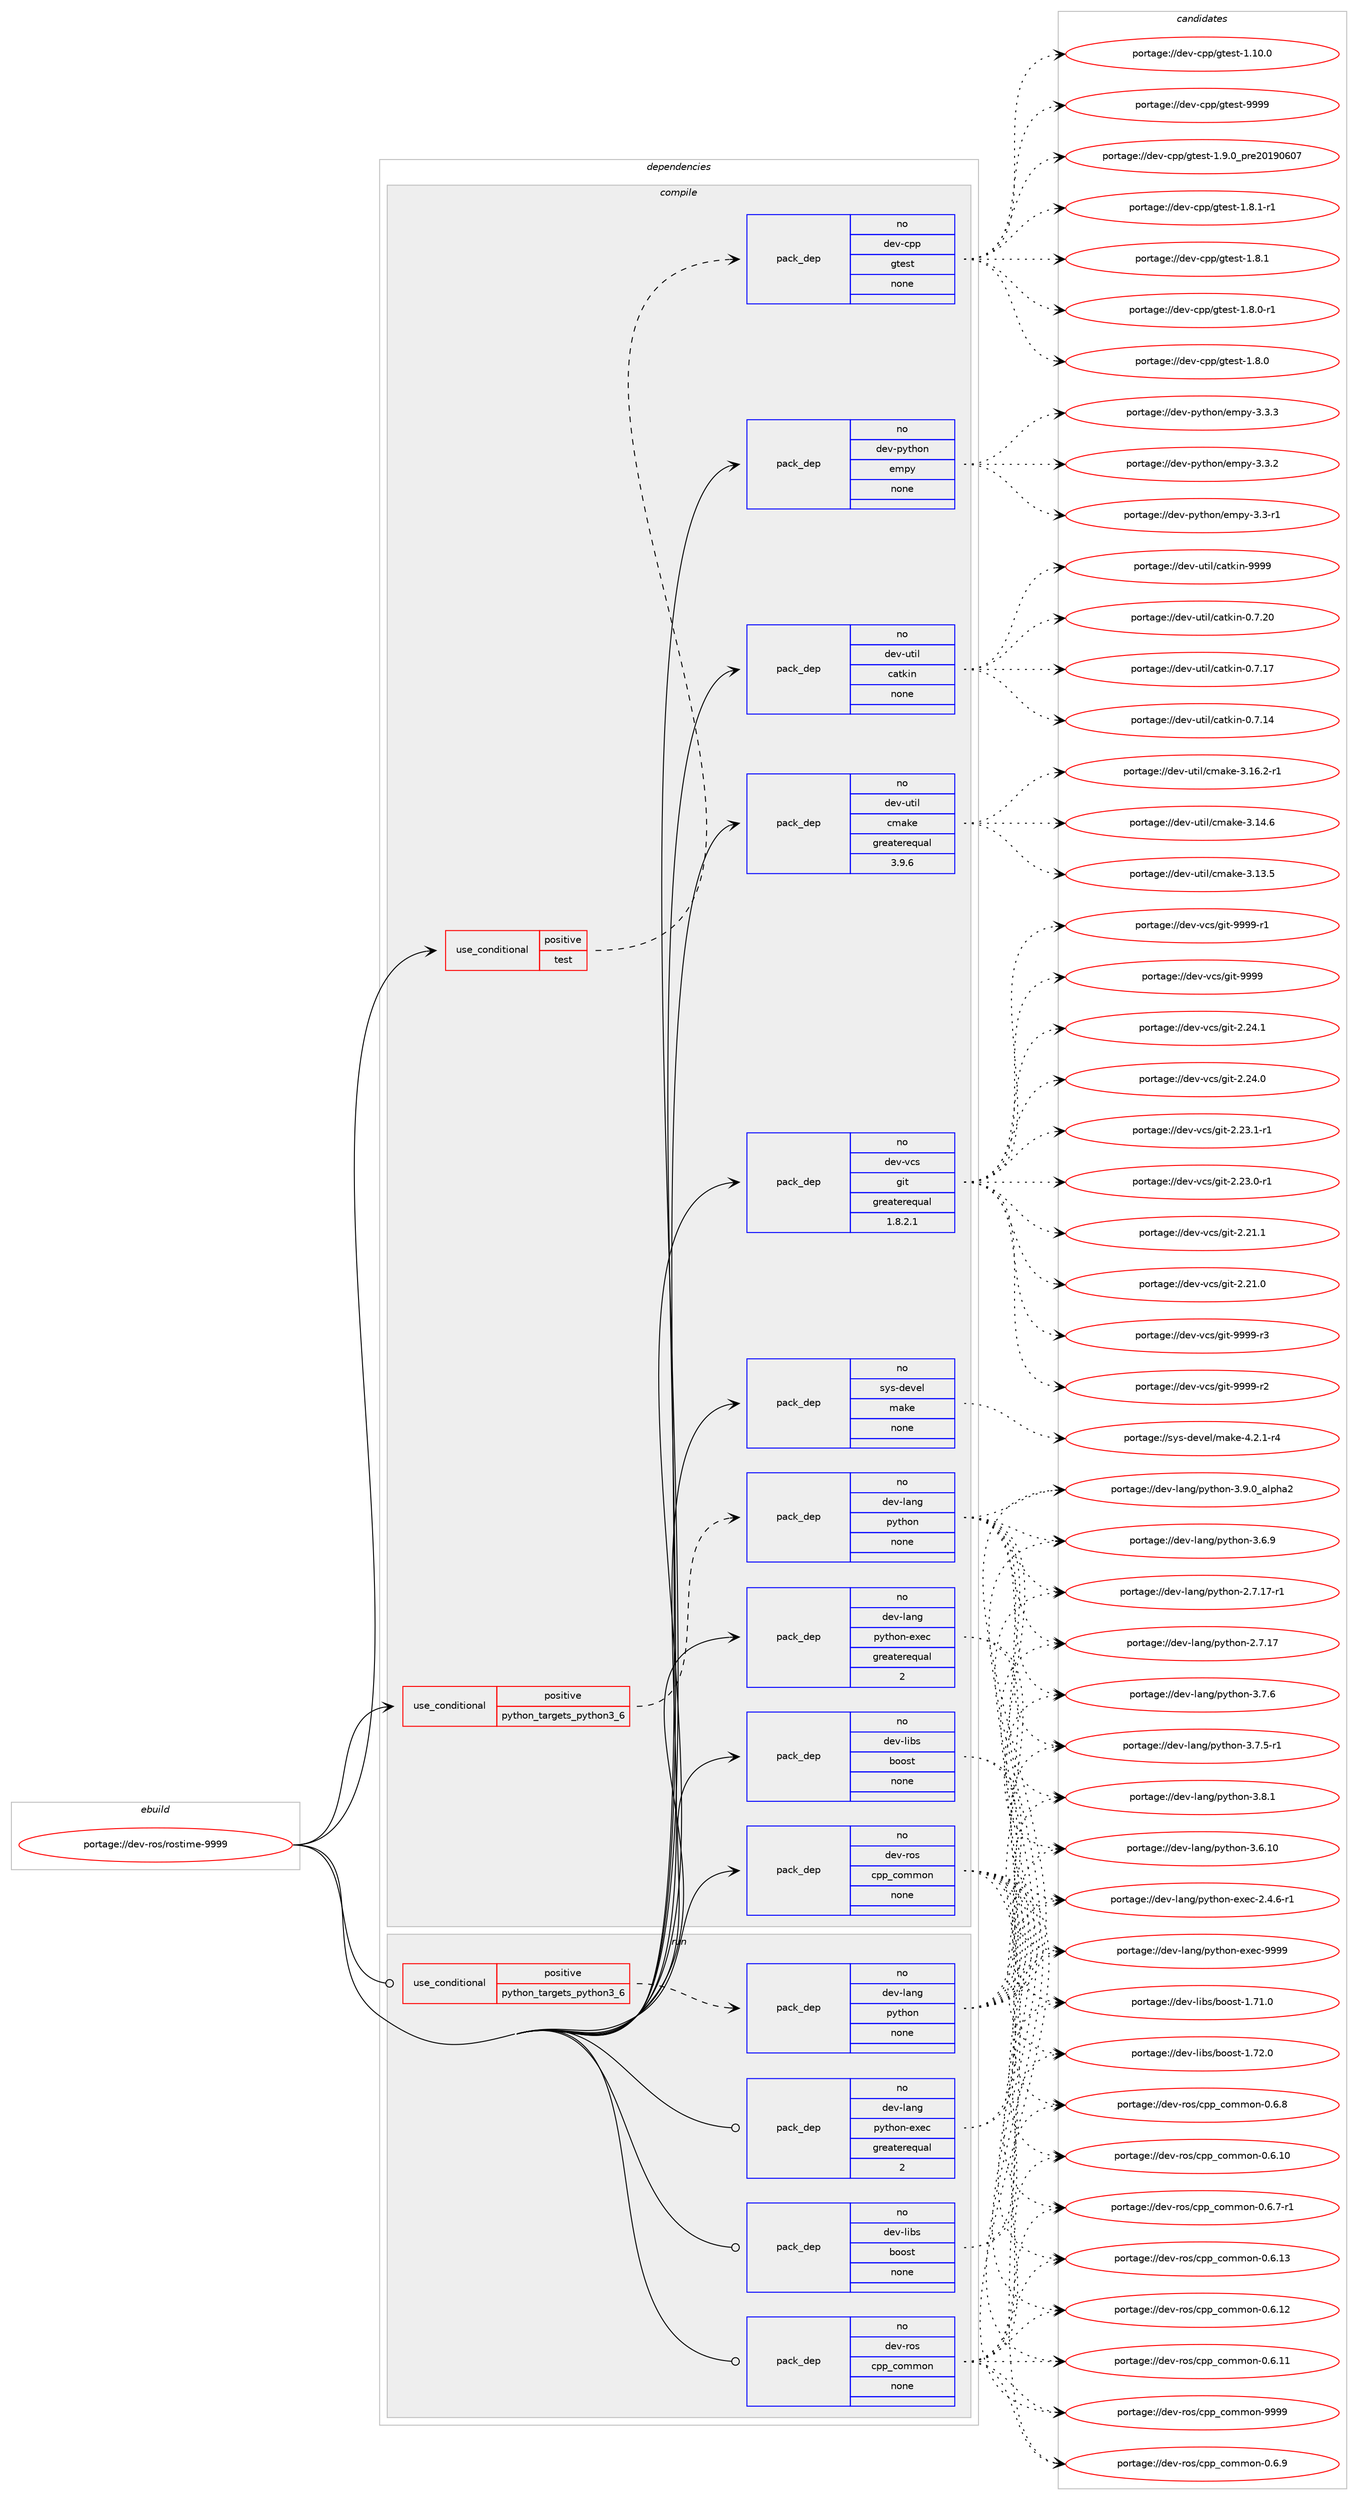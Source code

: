 digraph prolog {

# *************
# Graph options
# *************

newrank=true;
concentrate=true;
compound=true;
graph [rankdir=LR,fontname=Helvetica,fontsize=10,ranksep=1.5];#, ranksep=2.5, nodesep=0.2];
edge  [arrowhead=vee];
node  [fontname=Helvetica,fontsize=10];

# **********
# The ebuild
# **********

subgraph cluster_leftcol {
color=gray;
label=<<i>ebuild</i>>;
id [label="portage://dev-ros/rostime-9999", color=red, width=4, href="../dev-ros/rostime-9999.svg"];
}

# ****************
# The dependencies
# ****************

subgraph cluster_midcol {
color=gray;
label=<<i>dependencies</i>>;
subgraph cluster_compile {
fillcolor="#eeeeee";
style=filled;
label=<<i>compile</i>>;
subgraph cond97245 {
dependency384088 [label=<<TABLE BORDER="0" CELLBORDER="1" CELLSPACING="0" CELLPADDING="4"><TR><TD ROWSPAN="3" CELLPADDING="10">use_conditional</TD></TR><TR><TD>positive</TD></TR><TR><TD>python_targets_python3_6</TD></TR></TABLE>>, shape=none, color=red];
subgraph pack281990 {
dependency384089 [label=<<TABLE BORDER="0" CELLBORDER="1" CELLSPACING="0" CELLPADDING="4" WIDTH="220"><TR><TD ROWSPAN="6" CELLPADDING="30">pack_dep</TD></TR><TR><TD WIDTH="110">no</TD></TR><TR><TD>dev-lang</TD></TR><TR><TD>python</TD></TR><TR><TD>none</TD></TR><TR><TD></TD></TR></TABLE>>, shape=none, color=blue];
}
dependency384088:e -> dependency384089:w [weight=20,style="dashed",arrowhead="vee"];
}
id:e -> dependency384088:w [weight=20,style="solid",arrowhead="vee"];
subgraph cond97246 {
dependency384090 [label=<<TABLE BORDER="0" CELLBORDER="1" CELLSPACING="0" CELLPADDING="4"><TR><TD ROWSPAN="3" CELLPADDING="10">use_conditional</TD></TR><TR><TD>positive</TD></TR><TR><TD>test</TD></TR></TABLE>>, shape=none, color=red];
subgraph pack281991 {
dependency384091 [label=<<TABLE BORDER="0" CELLBORDER="1" CELLSPACING="0" CELLPADDING="4" WIDTH="220"><TR><TD ROWSPAN="6" CELLPADDING="30">pack_dep</TD></TR><TR><TD WIDTH="110">no</TD></TR><TR><TD>dev-cpp</TD></TR><TR><TD>gtest</TD></TR><TR><TD>none</TD></TR><TR><TD></TD></TR></TABLE>>, shape=none, color=blue];
}
dependency384090:e -> dependency384091:w [weight=20,style="dashed",arrowhead="vee"];
}
id:e -> dependency384090:w [weight=20,style="solid",arrowhead="vee"];
subgraph pack281992 {
dependency384092 [label=<<TABLE BORDER="0" CELLBORDER="1" CELLSPACING="0" CELLPADDING="4" WIDTH="220"><TR><TD ROWSPAN="6" CELLPADDING="30">pack_dep</TD></TR><TR><TD WIDTH="110">no</TD></TR><TR><TD>dev-lang</TD></TR><TR><TD>python-exec</TD></TR><TR><TD>greaterequal</TD></TR><TR><TD>2</TD></TR></TABLE>>, shape=none, color=blue];
}
id:e -> dependency384092:w [weight=20,style="solid",arrowhead="vee"];
subgraph pack281993 {
dependency384093 [label=<<TABLE BORDER="0" CELLBORDER="1" CELLSPACING="0" CELLPADDING="4" WIDTH="220"><TR><TD ROWSPAN="6" CELLPADDING="30">pack_dep</TD></TR><TR><TD WIDTH="110">no</TD></TR><TR><TD>dev-libs</TD></TR><TR><TD>boost</TD></TR><TR><TD>none</TD></TR><TR><TD></TD></TR></TABLE>>, shape=none, color=blue];
}
id:e -> dependency384093:w [weight=20,style="solid",arrowhead="vee"];
subgraph pack281994 {
dependency384094 [label=<<TABLE BORDER="0" CELLBORDER="1" CELLSPACING="0" CELLPADDING="4" WIDTH="220"><TR><TD ROWSPAN="6" CELLPADDING="30">pack_dep</TD></TR><TR><TD WIDTH="110">no</TD></TR><TR><TD>dev-python</TD></TR><TR><TD>empy</TD></TR><TR><TD>none</TD></TR><TR><TD></TD></TR></TABLE>>, shape=none, color=blue];
}
id:e -> dependency384094:w [weight=20,style="solid",arrowhead="vee"];
subgraph pack281995 {
dependency384095 [label=<<TABLE BORDER="0" CELLBORDER="1" CELLSPACING="0" CELLPADDING="4" WIDTH="220"><TR><TD ROWSPAN="6" CELLPADDING="30">pack_dep</TD></TR><TR><TD WIDTH="110">no</TD></TR><TR><TD>dev-ros</TD></TR><TR><TD>cpp_common</TD></TR><TR><TD>none</TD></TR><TR><TD></TD></TR></TABLE>>, shape=none, color=blue];
}
id:e -> dependency384095:w [weight=20,style="solid",arrowhead="vee"];
subgraph pack281996 {
dependency384096 [label=<<TABLE BORDER="0" CELLBORDER="1" CELLSPACING="0" CELLPADDING="4" WIDTH="220"><TR><TD ROWSPAN="6" CELLPADDING="30">pack_dep</TD></TR><TR><TD WIDTH="110">no</TD></TR><TR><TD>dev-util</TD></TR><TR><TD>catkin</TD></TR><TR><TD>none</TD></TR><TR><TD></TD></TR></TABLE>>, shape=none, color=blue];
}
id:e -> dependency384096:w [weight=20,style="solid",arrowhead="vee"];
subgraph pack281997 {
dependency384097 [label=<<TABLE BORDER="0" CELLBORDER="1" CELLSPACING="0" CELLPADDING="4" WIDTH="220"><TR><TD ROWSPAN="6" CELLPADDING="30">pack_dep</TD></TR><TR><TD WIDTH="110">no</TD></TR><TR><TD>dev-util</TD></TR><TR><TD>cmake</TD></TR><TR><TD>greaterequal</TD></TR><TR><TD>3.9.6</TD></TR></TABLE>>, shape=none, color=blue];
}
id:e -> dependency384097:w [weight=20,style="solid",arrowhead="vee"];
subgraph pack281998 {
dependency384098 [label=<<TABLE BORDER="0" CELLBORDER="1" CELLSPACING="0" CELLPADDING="4" WIDTH="220"><TR><TD ROWSPAN="6" CELLPADDING="30">pack_dep</TD></TR><TR><TD WIDTH="110">no</TD></TR><TR><TD>dev-vcs</TD></TR><TR><TD>git</TD></TR><TR><TD>greaterequal</TD></TR><TR><TD>1.8.2.1</TD></TR></TABLE>>, shape=none, color=blue];
}
id:e -> dependency384098:w [weight=20,style="solid",arrowhead="vee"];
subgraph pack281999 {
dependency384099 [label=<<TABLE BORDER="0" CELLBORDER="1" CELLSPACING="0" CELLPADDING="4" WIDTH="220"><TR><TD ROWSPAN="6" CELLPADDING="30">pack_dep</TD></TR><TR><TD WIDTH="110">no</TD></TR><TR><TD>sys-devel</TD></TR><TR><TD>make</TD></TR><TR><TD>none</TD></TR><TR><TD></TD></TR></TABLE>>, shape=none, color=blue];
}
id:e -> dependency384099:w [weight=20,style="solid",arrowhead="vee"];
}
subgraph cluster_compileandrun {
fillcolor="#eeeeee";
style=filled;
label=<<i>compile and run</i>>;
}
subgraph cluster_run {
fillcolor="#eeeeee";
style=filled;
label=<<i>run</i>>;
subgraph cond97247 {
dependency384100 [label=<<TABLE BORDER="0" CELLBORDER="1" CELLSPACING="0" CELLPADDING="4"><TR><TD ROWSPAN="3" CELLPADDING="10">use_conditional</TD></TR><TR><TD>positive</TD></TR><TR><TD>python_targets_python3_6</TD></TR></TABLE>>, shape=none, color=red];
subgraph pack282000 {
dependency384101 [label=<<TABLE BORDER="0" CELLBORDER="1" CELLSPACING="0" CELLPADDING="4" WIDTH="220"><TR><TD ROWSPAN="6" CELLPADDING="30">pack_dep</TD></TR><TR><TD WIDTH="110">no</TD></TR><TR><TD>dev-lang</TD></TR><TR><TD>python</TD></TR><TR><TD>none</TD></TR><TR><TD></TD></TR></TABLE>>, shape=none, color=blue];
}
dependency384100:e -> dependency384101:w [weight=20,style="dashed",arrowhead="vee"];
}
id:e -> dependency384100:w [weight=20,style="solid",arrowhead="odot"];
subgraph pack282001 {
dependency384102 [label=<<TABLE BORDER="0" CELLBORDER="1" CELLSPACING="0" CELLPADDING="4" WIDTH="220"><TR><TD ROWSPAN="6" CELLPADDING="30">pack_dep</TD></TR><TR><TD WIDTH="110">no</TD></TR><TR><TD>dev-lang</TD></TR><TR><TD>python-exec</TD></TR><TR><TD>greaterequal</TD></TR><TR><TD>2</TD></TR></TABLE>>, shape=none, color=blue];
}
id:e -> dependency384102:w [weight=20,style="solid",arrowhead="odot"];
subgraph pack282002 {
dependency384103 [label=<<TABLE BORDER="0" CELLBORDER="1" CELLSPACING="0" CELLPADDING="4" WIDTH="220"><TR><TD ROWSPAN="6" CELLPADDING="30">pack_dep</TD></TR><TR><TD WIDTH="110">no</TD></TR><TR><TD>dev-libs</TD></TR><TR><TD>boost</TD></TR><TR><TD>none</TD></TR><TR><TD></TD></TR></TABLE>>, shape=none, color=blue];
}
id:e -> dependency384103:w [weight=20,style="solid",arrowhead="odot"];
subgraph pack282003 {
dependency384104 [label=<<TABLE BORDER="0" CELLBORDER="1" CELLSPACING="0" CELLPADDING="4" WIDTH="220"><TR><TD ROWSPAN="6" CELLPADDING="30">pack_dep</TD></TR><TR><TD WIDTH="110">no</TD></TR><TR><TD>dev-ros</TD></TR><TR><TD>cpp_common</TD></TR><TR><TD>none</TD></TR><TR><TD></TD></TR></TABLE>>, shape=none, color=blue];
}
id:e -> dependency384104:w [weight=20,style="solid",arrowhead="odot"];
}
}

# **************
# The candidates
# **************

subgraph cluster_choices {
rank=same;
color=gray;
label=<<i>candidates</i>>;

subgraph choice281990 {
color=black;
nodesep=1;
choice10010111845108971101034711212111610411111045514657464895971081121049750 [label="portage://dev-lang/python-3.9.0_alpha2", color=red, width=4,href="../dev-lang/python-3.9.0_alpha2.svg"];
choice100101118451089711010347112121116104111110455146564649 [label="portage://dev-lang/python-3.8.1", color=red, width=4,href="../dev-lang/python-3.8.1.svg"];
choice100101118451089711010347112121116104111110455146554654 [label="portage://dev-lang/python-3.7.6", color=red, width=4,href="../dev-lang/python-3.7.6.svg"];
choice1001011184510897110103471121211161041111104551465546534511449 [label="portage://dev-lang/python-3.7.5-r1", color=red, width=4,href="../dev-lang/python-3.7.5-r1.svg"];
choice100101118451089711010347112121116104111110455146544657 [label="portage://dev-lang/python-3.6.9", color=red, width=4,href="../dev-lang/python-3.6.9.svg"];
choice10010111845108971101034711212111610411111045514654464948 [label="portage://dev-lang/python-3.6.10", color=red, width=4,href="../dev-lang/python-3.6.10.svg"];
choice100101118451089711010347112121116104111110455046554649554511449 [label="portage://dev-lang/python-2.7.17-r1", color=red, width=4,href="../dev-lang/python-2.7.17-r1.svg"];
choice10010111845108971101034711212111610411111045504655464955 [label="portage://dev-lang/python-2.7.17", color=red, width=4,href="../dev-lang/python-2.7.17.svg"];
dependency384089:e -> choice10010111845108971101034711212111610411111045514657464895971081121049750:w [style=dotted,weight="100"];
dependency384089:e -> choice100101118451089711010347112121116104111110455146564649:w [style=dotted,weight="100"];
dependency384089:e -> choice100101118451089711010347112121116104111110455146554654:w [style=dotted,weight="100"];
dependency384089:e -> choice1001011184510897110103471121211161041111104551465546534511449:w [style=dotted,weight="100"];
dependency384089:e -> choice100101118451089711010347112121116104111110455146544657:w [style=dotted,weight="100"];
dependency384089:e -> choice10010111845108971101034711212111610411111045514654464948:w [style=dotted,weight="100"];
dependency384089:e -> choice100101118451089711010347112121116104111110455046554649554511449:w [style=dotted,weight="100"];
dependency384089:e -> choice10010111845108971101034711212111610411111045504655464955:w [style=dotted,weight="100"];
}
subgraph choice281991 {
color=black;
nodesep=1;
choice1001011184599112112471031161011151164557575757 [label="portage://dev-cpp/gtest-9999", color=red, width=4,href="../dev-cpp/gtest-9999.svg"];
choice100101118459911211247103116101115116454946574648951121141015048495748544855 [label="portage://dev-cpp/gtest-1.9.0_pre20190607", color=red, width=4,href="../dev-cpp/gtest-1.9.0_pre20190607.svg"];
choice1001011184599112112471031161011151164549465646494511449 [label="portage://dev-cpp/gtest-1.8.1-r1", color=red, width=4,href="../dev-cpp/gtest-1.8.1-r1.svg"];
choice100101118459911211247103116101115116454946564649 [label="portage://dev-cpp/gtest-1.8.1", color=red, width=4,href="../dev-cpp/gtest-1.8.1.svg"];
choice1001011184599112112471031161011151164549465646484511449 [label="portage://dev-cpp/gtest-1.8.0-r1", color=red, width=4,href="../dev-cpp/gtest-1.8.0-r1.svg"];
choice100101118459911211247103116101115116454946564648 [label="portage://dev-cpp/gtest-1.8.0", color=red, width=4,href="../dev-cpp/gtest-1.8.0.svg"];
choice10010111845991121124710311610111511645494649484648 [label="portage://dev-cpp/gtest-1.10.0", color=red, width=4,href="../dev-cpp/gtest-1.10.0.svg"];
dependency384091:e -> choice1001011184599112112471031161011151164557575757:w [style=dotted,weight="100"];
dependency384091:e -> choice100101118459911211247103116101115116454946574648951121141015048495748544855:w [style=dotted,weight="100"];
dependency384091:e -> choice1001011184599112112471031161011151164549465646494511449:w [style=dotted,weight="100"];
dependency384091:e -> choice100101118459911211247103116101115116454946564649:w [style=dotted,weight="100"];
dependency384091:e -> choice1001011184599112112471031161011151164549465646484511449:w [style=dotted,weight="100"];
dependency384091:e -> choice100101118459911211247103116101115116454946564648:w [style=dotted,weight="100"];
dependency384091:e -> choice10010111845991121124710311610111511645494649484648:w [style=dotted,weight="100"];
}
subgraph choice281992 {
color=black;
nodesep=1;
choice10010111845108971101034711212111610411111045101120101994557575757 [label="portage://dev-lang/python-exec-9999", color=red, width=4,href="../dev-lang/python-exec-9999.svg"];
choice10010111845108971101034711212111610411111045101120101994550465246544511449 [label="portage://dev-lang/python-exec-2.4.6-r1", color=red, width=4,href="../dev-lang/python-exec-2.4.6-r1.svg"];
dependency384092:e -> choice10010111845108971101034711212111610411111045101120101994557575757:w [style=dotted,weight="100"];
dependency384092:e -> choice10010111845108971101034711212111610411111045101120101994550465246544511449:w [style=dotted,weight="100"];
}
subgraph choice281993 {
color=black;
nodesep=1;
choice1001011184510810598115479811111111511645494655504648 [label="portage://dev-libs/boost-1.72.0", color=red, width=4,href="../dev-libs/boost-1.72.0.svg"];
choice1001011184510810598115479811111111511645494655494648 [label="portage://dev-libs/boost-1.71.0", color=red, width=4,href="../dev-libs/boost-1.71.0.svg"];
dependency384093:e -> choice1001011184510810598115479811111111511645494655504648:w [style=dotted,weight="100"];
dependency384093:e -> choice1001011184510810598115479811111111511645494655494648:w [style=dotted,weight="100"];
}
subgraph choice281994 {
color=black;
nodesep=1;
choice1001011184511212111610411111047101109112121455146514651 [label="portage://dev-python/empy-3.3.3", color=red, width=4,href="../dev-python/empy-3.3.3.svg"];
choice1001011184511212111610411111047101109112121455146514650 [label="portage://dev-python/empy-3.3.2", color=red, width=4,href="../dev-python/empy-3.3.2.svg"];
choice1001011184511212111610411111047101109112121455146514511449 [label="portage://dev-python/empy-3.3-r1", color=red, width=4,href="../dev-python/empy-3.3-r1.svg"];
dependency384094:e -> choice1001011184511212111610411111047101109112121455146514651:w [style=dotted,weight="100"];
dependency384094:e -> choice1001011184511212111610411111047101109112121455146514650:w [style=dotted,weight="100"];
dependency384094:e -> choice1001011184511212111610411111047101109112121455146514511449:w [style=dotted,weight="100"];
}
subgraph choice281995 {
color=black;
nodesep=1;
choice10010111845114111115479911211295991111091091111104557575757 [label="portage://dev-ros/cpp_common-9999", color=red, width=4,href="../dev-ros/cpp_common-9999.svg"];
choice1001011184511411111547991121129599111109109111110454846544657 [label="portage://dev-ros/cpp_common-0.6.9", color=red, width=4,href="../dev-ros/cpp_common-0.6.9.svg"];
choice1001011184511411111547991121129599111109109111110454846544656 [label="portage://dev-ros/cpp_common-0.6.8", color=red, width=4,href="../dev-ros/cpp_common-0.6.8.svg"];
choice10010111845114111115479911211295991111091091111104548465446554511449 [label="portage://dev-ros/cpp_common-0.6.7-r1", color=red, width=4,href="../dev-ros/cpp_common-0.6.7-r1.svg"];
choice100101118451141111154799112112959911110910911111045484654464951 [label="portage://dev-ros/cpp_common-0.6.13", color=red, width=4,href="../dev-ros/cpp_common-0.6.13.svg"];
choice100101118451141111154799112112959911110910911111045484654464950 [label="portage://dev-ros/cpp_common-0.6.12", color=red, width=4,href="../dev-ros/cpp_common-0.6.12.svg"];
choice100101118451141111154799112112959911110910911111045484654464949 [label="portage://dev-ros/cpp_common-0.6.11", color=red, width=4,href="../dev-ros/cpp_common-0.6.11.svg"];
choice100101118451141111154799112112959911110910911111045484654464948 [label="portage://dev-ros/cpp_common-0.6.10", color=red, width=4,href="../dev-ros/cpp_common-0.6.10.svg"];
dependency384095:e -> choice10010111845114111115479911211295991111091091111104557575757:w [style=dotted,weight="100"];
dependency384095:e -> choice1001011184511411111547991121129599111109109111110454846544657:w [style=dotted,weight="100"];
dependency384095:e -> choice1001011184511411111547991121129599111109109111110454846544656:w [style=dotted,weight="100"];
dependency384095:e -> choice10010111845114111115479911211295991111091091111104548465446554511449:w [style=dotted,weight="100"];
dependency384095:e -> choice100101118451141111154799112112959911110910911111045484654464951:w [style=dotted,weight="100"];
dependency384095:e -> choice100101118451141111154799112112959911110910911111045484654464950:w [style=dotted,weight="100"];
dependency384095:e -> choice100101118451141111154799112112959911110910911111045484654464949:w [style=dotted,weight="100"];
dependency384095:e -> choice100101118451141111154799112112959911110910911111045484654464948:w [style=dotted,weight="100"];
}
subgraph choice281996 {
color=black;
nodesep=1;
choice100101118451171161051084799971161071051104557575757 [label="portage://dev-util/catkin-9999", color=red, width=4,href="../dev-util/catkin-9999.svg"];
choice1001011184511711610510847999711610710511045484655465048 [label="portage://dev-util/catkin-0.7.20", color=red, width=4,href="../dev-util/catkin-0.7.20.svg"];
choice1001011184511711610510847999711610710511045484655464955 [label="portage://dev-util/catkin-0.7.17", color=red, width=4,href="../dev-util/catkin-0.7.17.svg"];
choice1001011184511711610510847999711610710511045484655464952 [label="portage://dev-util/catkin-0.7.14", color=red, width=4,href="../dev-util/catkin-0.7.14.svg"];
dependency384096:e -> choice100101118451171161051084799971161071051104557575757:w [style=dotted,weight="100"];
dependency384096:e -> choice1001011184511711610510847999711610710511045484655465048:w [style=dotted,weight="100"];
dependency384096:e -> choice1001011184511711610510847999711610710511045484655464955:w [style=dotted,weight="100"];
dependency384096:e -> choice1001011184511711610510847999711610710511045484655464952:w [style=dotted,weight="100"];
}
subgraph choice281997 {
color=black;
nodesep=1;
choice10010111845117116105108479910997107101455146495446504511449 [label="portage://dev-util/cmake-3.16.2-r1", color=red, width=4,href="../dev-util/cmake-3.16.2-r1.svg"];
choice1001011184511711610510847991099710710145514649524654 [label="portage://dev-util/cmake-3.14.6", color=red, width=4,href="../dev-util/cmake-3.14.6.svg"];
choice1001011184511711610510847991099710710145514649514653 [label="portage://dev-util/cmake-3.13.5", color=red, width=4,href="../dev-util/cmake-3.13.5.svg"];
dependency384097:e -> choice10010111845117116105108479910997107101455146495446504511449:w [style=dotted,weight="100"];
dependency384097:e -> choice1001011184511711610510847991099710710145514649524654:w [style=dotted,weight="100"];
dependency384097:e -> choice1001011184511711610510847991099710710145514649514653:w [style=dotted,weight="100"];
}
subgraph choice281998 {
color=black;
nodesep=1;
choice10010111845118991154710310511645575757574511451 [label="portage://dev-vcs/git-9999-r3", color=red, width=4,href="../dev-vcs/git-9999-r3.svg"];
choice10010111845118991154710310511645575757574511450 [label="portage://dev-vcs/git-9999-r2", color=red, width=4,href="../dev-vcs/git-9999-r2.svg"];
choice10010111845118991154710310511645575757574511449 [label="portage://dev-vcs/git-9999-r1", color=red, width=4,href="../dev-vcs/git-9999-r1.svg"];
choice1001011184511899115471031051164557575757 [label="portage://dev-vcs/git-9999", color=red, width=4,href="../dev-vcs/git-9999.svg"];
choice10010111845118991154710310511645504650524649 [label="portage://dev-vcs/git-2.24.1", color=red, width=4,href="../dev-vcs/git-2.24.1.svg"];
choice10010111845118991154710310511645504650524648 [label="portage://dev-vcs/git-2.24.0", color=red, width=4,href="../dev-vcs/git-2.24.0.svg"];
choice100101118451189911547103105116455046505146494511449 [label="portage://dev-vcs/git-2.23.1-r1", color=red, width=4,href="../dev-vcs/git-2.23.1-r1.svg"];
choice100101118451189911547103105116455046505146484511449 [label="portage://dev-vcs/git-2.23.0-r1", color=red, width=4,href="../dev-vcs/git-2.23.0-r1.svg"];
choice10010111845118991154710310511645504650494649 [label="portage://dev-vcs/git-2.21.1", color=red, width=4,href="../dev-vcs/git-2.21.1.svg"];
choice10010111845118991154710310511645504650494648 [label="portage://dev-vcs/git-2.21.0", color=red, width=4,href="../dev-vcs/git-2.21.0.svg"];
dependency384098:e -> choice10010111845118991154710310511645575757574511451:w [style=dotted,weight="100"];
dependency384098:e -> choice10010111845118991154710310511645575757574511450:w [style=dotted,weight="100"];
dependency384098:e -> choice10010111845118991154710310511645575757574511449:w [style=dotted,weight="100"];
dependency384098:e -> choice1001011184511899115471031051164557575757:w [style=dotted,weight="100"];
dependency384098:e -> choice10010111845118991154710310511645504650524649:w [style=dotted,weight="100"];
dependency384098:e -> choice10010111845118991154710310511645504650524648:w [style=dotted,weight="100"];
dependency384098:e -> choice100101118451189911547103105116455046505146494511449:w [style=dotted,weight="100"];
dependency384098:e -> choice100101118451189911547103105116455046505146484511449:w [style=dotted,weight="100"];
dependency384098:e -> choice10010111845118991154710310511645504650494649:w [style=dotted,weight="100"];
dependency384098:e -> choice10010111845118991154710310511645504650494648:w [style=dotted,weight="100"];
}
subgraph choice281999 {
color=black;
nodesep=1;
choice1151211154510010111810110847109971071014552465046494511452 [label="portage://sys-devel/make-4.2.1-r4", color=red, width=4,href="../sys-devel/make-4.2.1-r4.svg"];
dependency384099:e -> choice1151211154510010111810110847109971071014552465046494511452:w [style=dotted,weight="100"];
}
subgraph choice282000 {
color=black;
nodesep=1;
choice10010111845108971101034711212111610411111045514657464895971081121049750 [label="portage://dev-lang/python-3.9.0_alpha2", color=red, width=4,href="../dev-lang/python-3.9.0_alpha2.svg"];
choice100101118451089711010347112121116104111110455146564649 [label="portage://dev-lang/python-3.8.1", color=red, width=4,href="../dev-lang/python-3.8.1.svg"];
choice100101118451089711010347112121116104111110455146554654 [label="portage://dev-lang/python-3.7.6", color=red, width=4,href="../dev-lang/python-3.7.6.svg"];
choice1001011184510897110103471121211161041111104551465546534511449 [label="portage://dev-lang/python-3.7.5-r1", color=red, width=4,href="../dev-lang/python-3.7.5-r1.svg"];
choice100101118451089711010347112121116104111110455146544657 [label="portage://dev-lang/python-3.6.9", color=red, width=4,href="../dev-lang/python-3.6.9.svg"];
choice10010111845108971101034711212111610411111045514654464948 [label="portage://dev-lang/python-3.6.10", color=red, width=4,href="../dev-lang/python-3.6.10.svg"];
choice100101118451089711010347112121116104111110455046554649554511449 [label="portage://dev-lang/python-2.7.17-r1", color=red, width=4,href="../dev-lang/python-2.7.17-r1.svg"];
choice10010111845108971101034711212111610411111045504655464955 [label="portage://dev-lang/python-2.7.17", color=red, width=4,href="../dev-lang/python-2.7.17.svg"];
dependency384101:e -> choice10010111845108971101034711212111610411111045514657464895971081121049750:w [style=dotted,weight="100"];
dependency384101:e -> choice100101118451089711010347112121116104111110455146564649:w [style=dotted,weight="100"];
dependency384101:e -> choice100101118451089711010347112121116104111110455146554654:w [style=dotted,weight="100"];
dependency384101:e -> choice1001011184510897110103471121211161041111104551465546534511449:w [style=dotted,weight="100"];
dependency384101:e -> choice100101118451089711010347112121116104111110455146544657:w [style=dotted,weight="100"];
dependency384101:e -> choice10010111845108971101034711212111610411111045514654464948:w [style=dotted,weight="100"];
dependency384101:e -> choice100101118451089711010347112121116104111110455046554649554511449:w [style=dotted,weight="100"];
dependency384101:e -> choice10010111845108971101034711212111610411111045504655464955:w [style=dotted,weight="100"];
}
subgraph choice282001 {
color=black;
nodesep=1;
choice10010111845108971101034711212111610411111045101120101994557575757 [label="portage://dev-lang/python-exec-9999", color=red, width=4,href="../dev-lang/python-exec-9999.svg"];
choice10010111845108971101034711212111610411111045101120101994550465246544511449 [label="portage://dev-lang/python-exec-2.4.6-r1", color=red, width=4,href="../dev-lang/python-exec-2.4.6-r1.svg"];
dependency384102:e -> choice10010111845108971101034711212111610411111045101120101994557575757:w [style=dotted,weight="100"];
dependency384102:e -> choice10010111845108971101034711212111610411111045101120101994550465246544511449:w [style=dotted,weight="100"];
}
subgraph choice282002 {
color=black;
nodesep=1;
choice1001011184510810598115479811111111511645494655504648 [label="portage://dev-libs/boost-1.72.0", color=red, width=4,href="../dev-libs/boost-1.72.0.svg"];
choice1001011184510810598115479811111111511645494655494648 [label="portage://dev-libs/boost-1.71.0", color=red, width=4,href="../dev-libs/boost-1.71.0.svg"];
dependency384103:e -> choice1001011184510810598115479811111111511645494655504648:w [style=dotted,weight="100"];
dependency384103:e -> choice1001011184510810598115479811111111511645494655494648:w [style=dotted,weight="100"];
}
subgraph choice282003 {
color=black;
nodesep=1;
choice10010111845114111115479911211295991111091091111104557575757 [label="portage://dev-ros/cpp_common-9999", color=red, width=4,href="../dev-ros/cpp_common-9999.svg"];
choice1001011184511411111547991121129599111109109111110454846544657 [label="portage://dev-ros/cpp_common-0.6.9", color=red, width=4,href="../dev-ros/cpp_common-0.6.9.svg"];
choice1001011184511411111547991121129599111109109111110454846544656 [label="portage://dev-ros/cpp_common-0.6.8", color=red, width=4,href="../dev-ros/cpp_common-0.6.8.svg"];
choice10010111845114111115479911211295991111091091111104548465446554511449 [label="portage://dev-ros/cpp_common-0.6.7-r1", color=red, width=4,href="../dev-ros/cpp_common-0.6.7-r1.svg"];
choice100101118451141111154799112112959911110910911111045484654464951 [label="portage://dev-ros/cpp_common-0.6.13", color=red, width=4,href="../dev-ros/cpp_common-0.6.13.svg"];
choice100101118451141111154799112112959911110910911111045484654464950 [label="portage://dev-ros/cpp_common-0.6.12", color=red, width=4,href="../dev-ros/cpp_common-0.6.12.svg"];
choice100101118451141111154799112112959911110910911111045484654464949 [label="portage://dev-ros/cpp_common-0.6.11", color=red, width=4,href="../dev-ros/cpp_common-0.6.11.svg"];
choice100101118451141111154799112112959911110910911111045484654464948 [label="portage://dev-ros/cpp_common-0.6.10", color=red, width=4,href="../dev-ros/cpp_common-0.6.10.svg"];
dependency384104:e -> choice10010111845114111115479911211295991111091091111104557575757:w [style=dotted,weight="100"];
dependency384104:e -> choice1001011184511411111547991121129599111109109111110454846544657:w [style=dotted,weight="100"];
dependency384104:e -> choice1001011184511411111547991121129599111109109111110454846544656:w [style=dotted,weight="100"];
dependency384104:e -> choice10010111845114111115479911211295991111091091111104548465446554511449:w [style=dotted,weight="100"];
dependency384104:e -> choice100101118451141111154799112112959911110910911111045484654464951:w [style=dotted,weight="100"];
dependency384104:e -> choice100101118451141111154799112112959911110910911111045484654464950:w [style=dotted,weight="100"];
dependency384104:e -> choice100101118451141111154799112112959911110910911111045484654464949:w [style=dotted,weight="100"];
dependency384104:e -> choice100101118451141111154799112112959911110910911111045484654464948:w [style=dotted,weight="100"];
}
}

}
